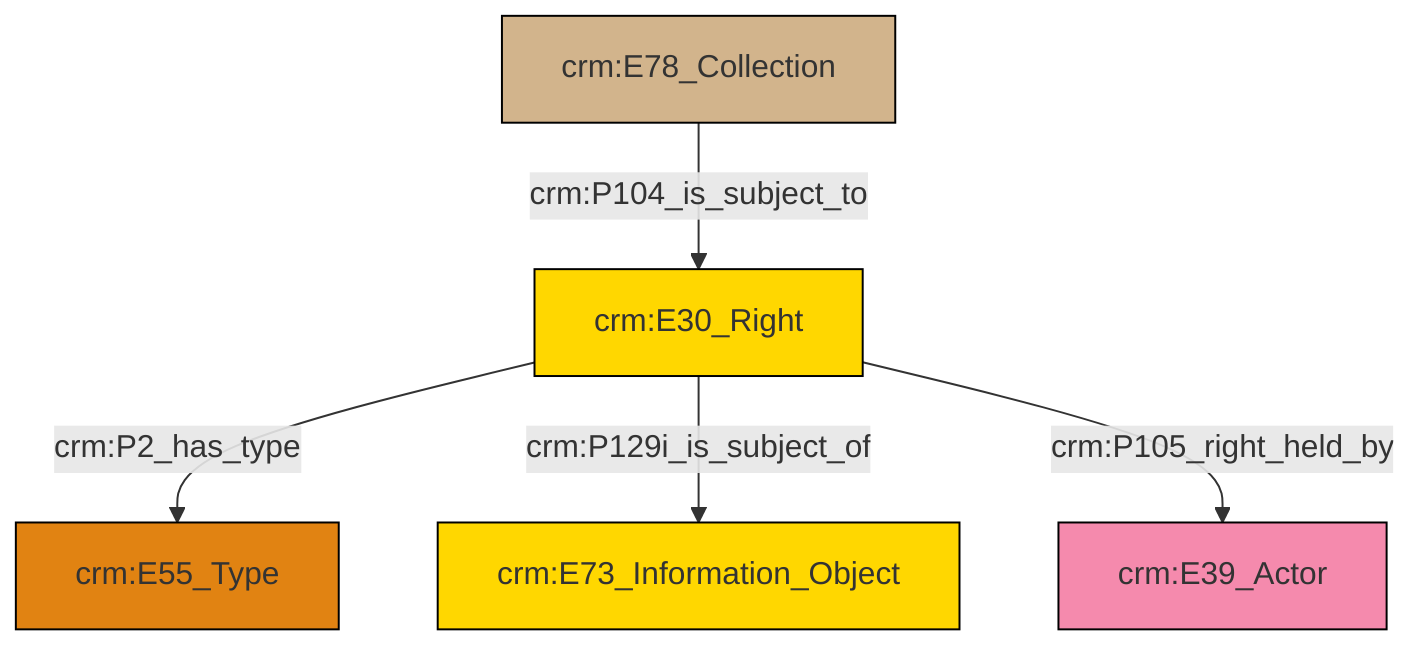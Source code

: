graph TD
classDef Literal fill:#f2f2f2,stroke:#000000;
classDef CRM_Entity fill:#FFFFFF,stroke:#000000;
classDef Temporal_Entity fill:#00C9E6, stroke:#000000;
classDef Type fill:#E18312, stroke:#000000;
classDef Time-Span fill:#2C9C91, stroke:#000000;
classDef Appellation fill:#FFEB7F, stroke:#000000;
classDef Place fill:#008836, stroke:#000000;
classDef Persistent_Item fill:#B266B2, stroke:#000000;
classDef Conceptual_Object fill:#FFD700, stroke:#000000;
classDef Physical_Thing fill:#D2B48C, stroke:#000000;
classDef Actor fill:#f58aad, stroke:#000000;
classDef PC_Classes fill:#4ce600, stroke:#000000;
classDef Multi fill:#cccccc,stroke:#000000;

0["crm:E30_Right"]:::Conceptual_Object -->|crm:P2_has_type| 1["crm:E55_Type"]:::Type
0["crm:E30_Right"]:::Conceptual_Object -->|crm:P129i_is_subject_of| 2["crm:E73_Information_Object"]:::Conceptual_Object
0["crm:E30_Right"]:::Conceptual_Object -->|crm:P105_right_held_by| 6["crm:E39_Actor"]:::Actor
4["crm:E78_Collection"]:::Physical_Thing -->|crm:P104_is_subject_to| 0["crm:E30_Right"]:::Conceptual_Object